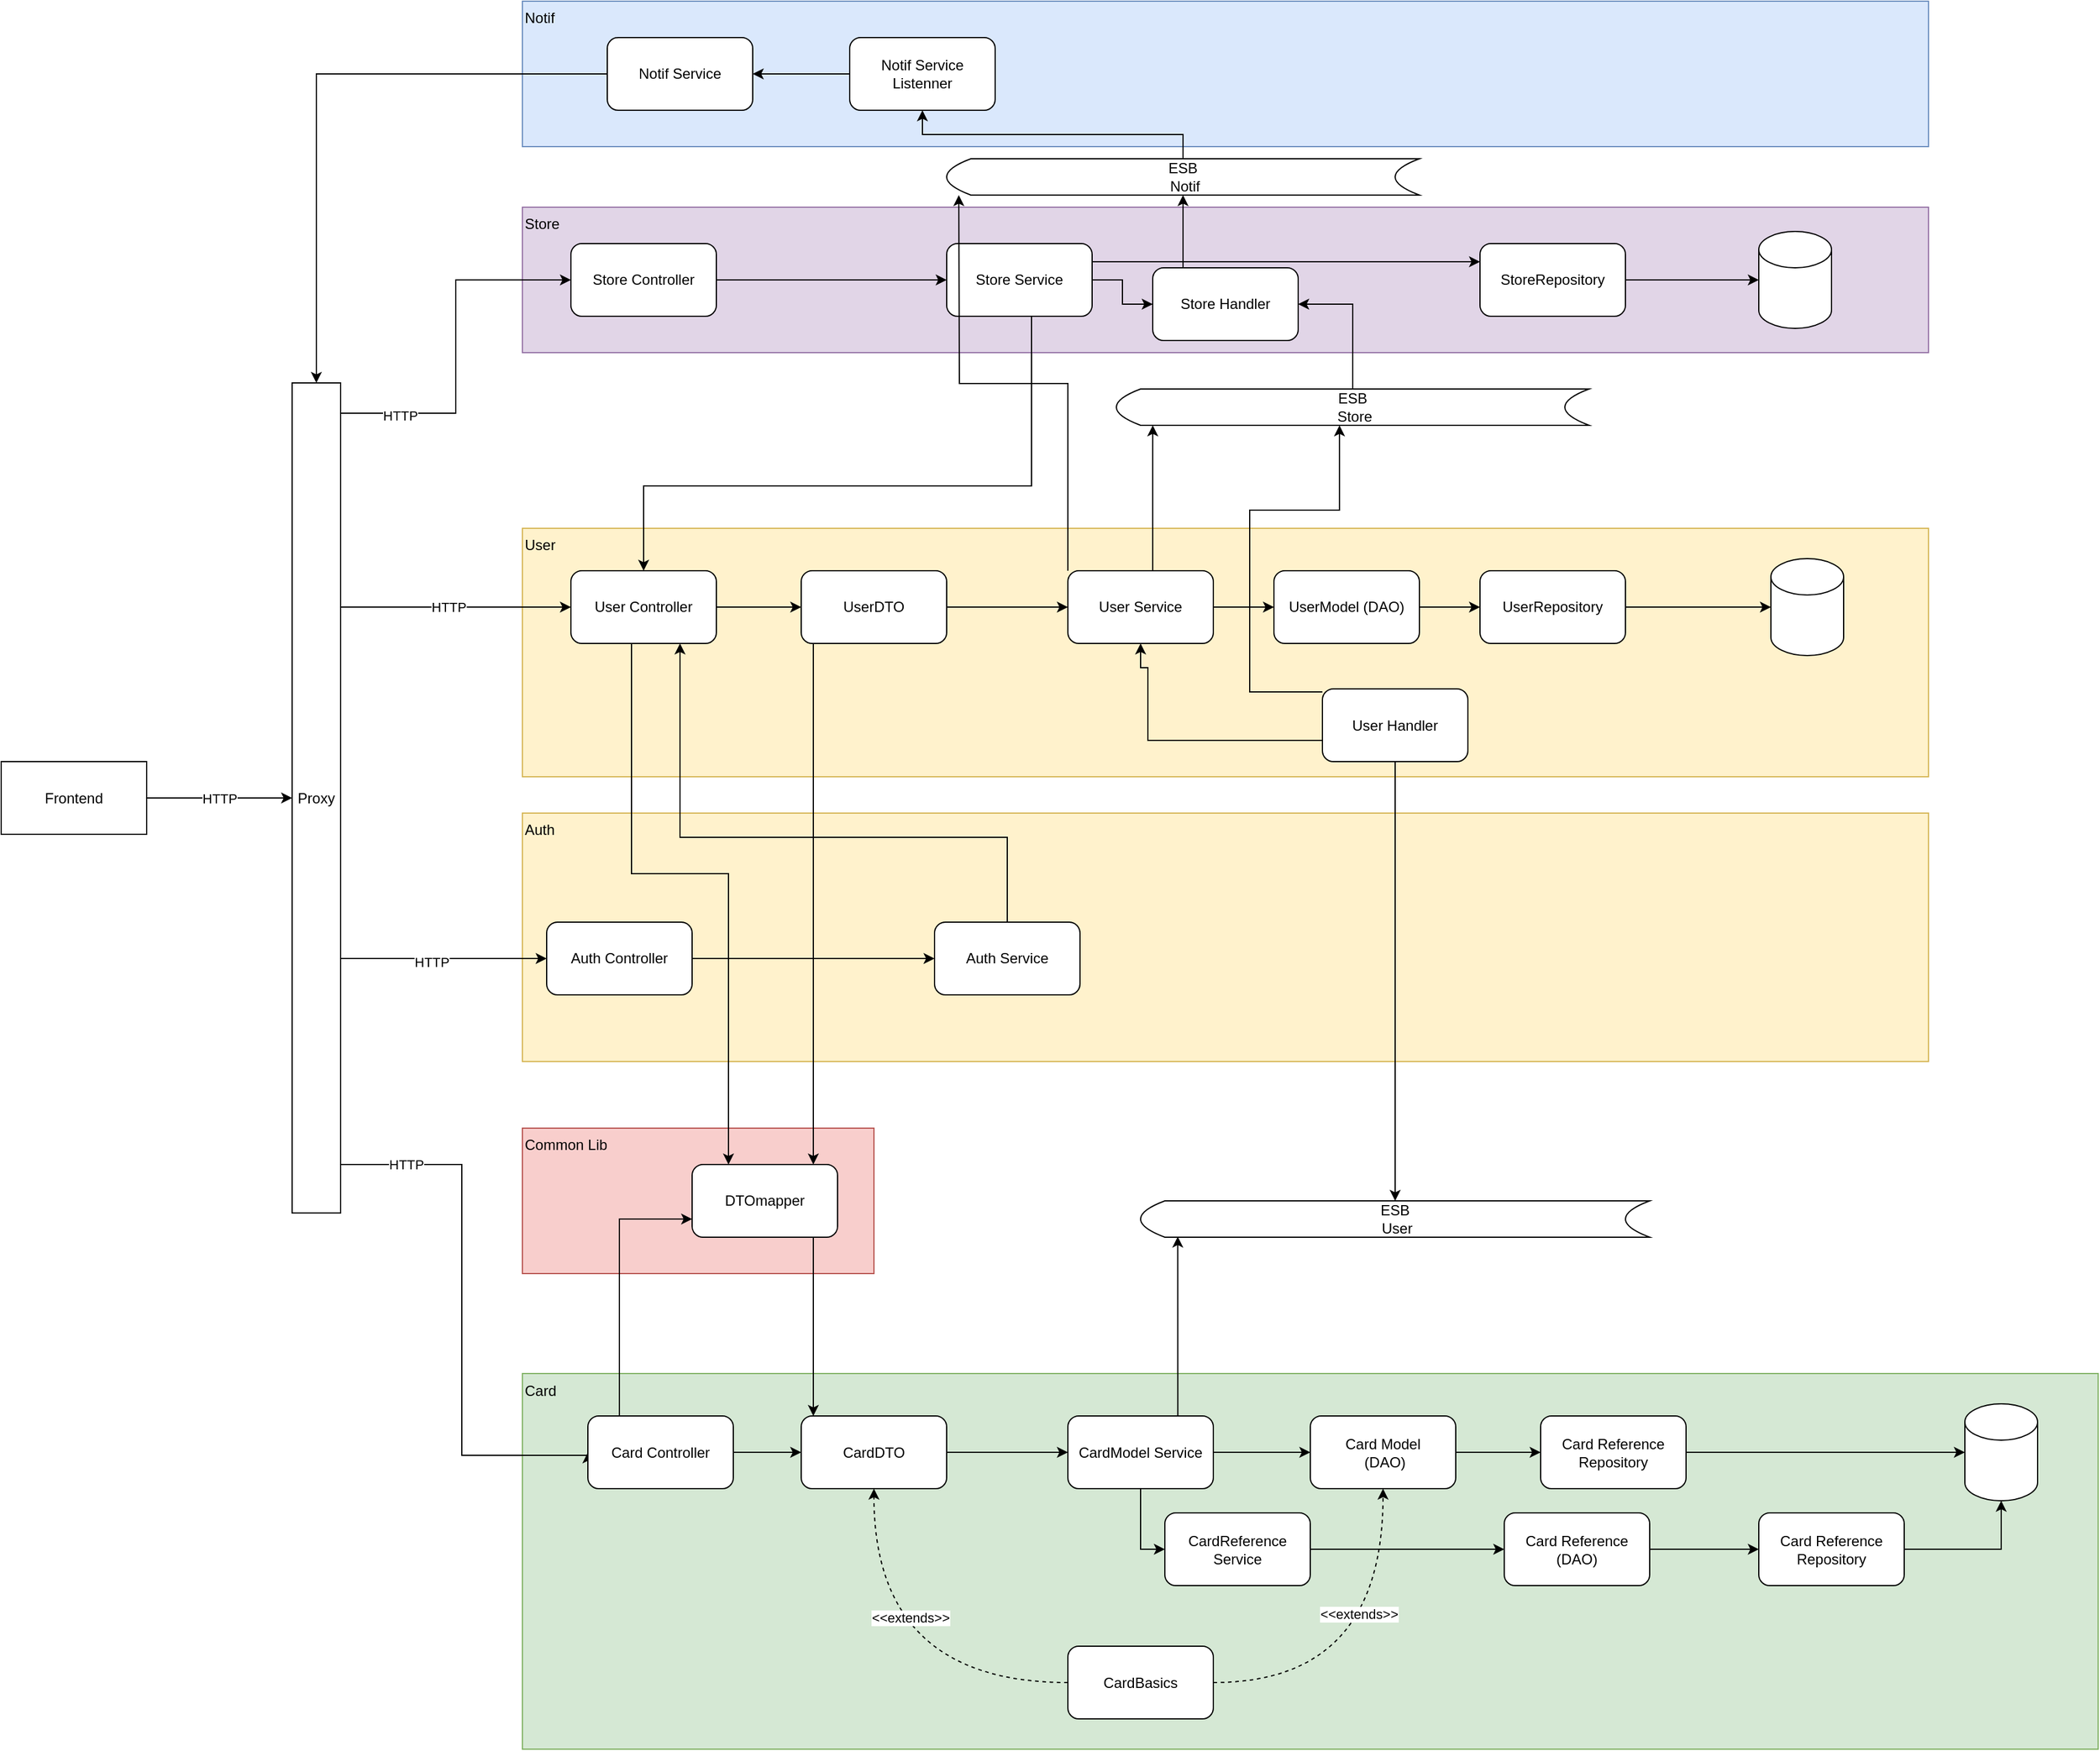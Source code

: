 <mxfile version="22.0.5" type="device">
  <diagram name="Page-1" id="tD17L8M0d384xoB9ihxO">
    <mxGraphModel dx="2532" dy="2163" grid="1" gridSize="10" guides="1" tooltips="1" connect="1" arrows="1" fold="1" page="1" pageScale="1" pageWidth="827" pageHeight="1169" math="0" shadow="0">
      <root>
        <mxCell id="0" />
        <mxCell id="1" parent="0" />
        <mxCell id="bNZZNQLA3KYNwP-jMkyL-111" value="&lt;div&gt;Notif&lt;/div&gt;&lt;div&gt;&lt;br&gt;&lt;/div&gt;" style="rounded=0;whiteSpace=wrap;html=1;fillColor=#dae8fc;strokeColor=#6c8ebf;align=left;verticalAlign=top;" vertex="1" parent="1">
          <mxGeometry x="240" y="-120" width="1160" height="120" as="geometry" />
        </mxCell>
        <mxCell id="bNZZNQLA3KYNwP-jMkyL-101" value="Auth" style="rounded=0;whiteSpace=wrap;html=1;fillColor=#fff2cc;strokeColor=#d6b656;verticalAlign=top;align=left;" vertex="1" parent="1">
          <mxGeometry x="240" y="550" width="1160" height="205" as="geometry" />
        </mxCell>
        <mxCell id="bNZZNQLA3KYNwP-jMkyL-94" value="&lt;div&gt;Common Lib&lt;br&gt;&lt;/div&gt;" style="rounded=0;whiteSpace=wrap;html=1;fillColor=#f8cecc;strokeColor=#b85450;align=left;verticalAlign=top;" vertex="1" parent="1">
          <mxGeometry x="240" y="810" width="290" height="120" as="geometry" />
        </mxCell>
        <mxCell id="bNZZNQLA3KYNwP-jMkyL-81" value="Card" style="rounded=0;whiteSpace=wrap;html=1;fillColor=#d5e8d4;strokeColor=#82b366;verticalAlign=top;align=left;" vertex="1" parent="1">
          <mxGeometry x="240" y="1012.5" width="1300" height="310" as="geometry" />
        </mxCell>
        <mxCell id="bNZZNQLA3KYNwP-jMkyL-80" value="User" style="rounded=0;whiteSpace=wrap;html=1;fillColor=#fff2cc;strokeColor=#d6b656;verticalAlign=top;align=left;" vertex="1" parent="1">
          <mxGeometry x="240" y="315" width="1160" height="205" as="geometry" />
        </mxCell>
        <mxCell id="bNZZNQLA3KYNwP-jMkyL-79" value="Store" style="rounded=0;whiteSpace=wrap;html=1;fillColor=#e1d5e7;strokeColor=#9673a6;align=left;verticalAlign=top;" vertex="1" parent="1">
          <mxGeometry x="240" y="50" width="1160" height="120" as="geometry" />
        </mxCell>
        <mxCell id="oYR7RIJHGrGza35LKqYx-52" style="edgeStyle=orthogonalEdgeStyle;rounded=0;orthogonalLoop=1;jettySize=auto;html=1;" parent="1" source="oYR7RIJHGrGza35LKqYx-4" target="oYR7RIJHGrGza35LKqYx-36" edge="1">
          <mxGeometry relative="1" as="geometry" />
        </mxCell>
        <mxCell id="bNZZNQLA3KYNwP-jMkyL-89" style="edgeStyle=orthogonalEdgeStyle;rounded=0;orthogonalLoop=1;jettySize=auto;html=1;entryX=0.077;entryY=1;entryDx=0;entryDy=0;entryPerimeter=0;" edge="1" parent="1" source="oYR7RIJHGrGza35LKqYx-4" target="bNZZNQLA3KYNwP-jMkyL-82">
          <mxGeometry relative="1" as="geometry">
            <Array as="points">
              <mxPoint x="760" y="250" />
              <mxPoint x="760" y="250" />
            </Array>
          </mxGeometry>
        </mxCell>
        <mxCell id="oYR7RIJHGrGza35LKqYx-4" value="&lt;div&gt;User Service&lt;/div&gt;" style="rounded=1;whiteSpace=wrap;html=1;" parent="1" vertex="1">
          <mxGeometry x="690" y="350" width="120" height="60" as="geometry" />
        </mxCell>
        <mxCell id="bNZZNQLA3KYNwP-jMkyL-36" style="edgeStyle=orthogonalEdgeStyle;rounded=0;orthogonalLoop=1;jettySize=auto;html=1;entryX=0;entryY=0.5;entryDx=0;entryDy=0;" edge="1" parent="1" source="oYR7RIJHGrGza35LKqYx-6" target="bNZZNQLA3KYNwP-jMkyL-23">
          <mxGeometry relative="1" as="geometry" />
        </mxCell>
        <mxCell id="oYR7RIJHGrGza35LKqYx-6" value="&lt;div&gt;CardReference Service&lt;/div&gt;" style="rounded=1;whiteSpace=wrap;html=1;" parent="1" vertex="1">
          <mxGeometry x="770" y="1127.5" width="120" height="60" as="geometry" />
        </mxCell>
        <mxCell id="bNZZNQLA3KYNwP-jMkyL-98" style="edgeStyle=orthogonalEdgeStyle;rounded=0;orthogonalLoop=1;jettySize=auto;html=1;entryX=0;entryY=0.5;entryDx=0;entryDy=0;" edge="1" parent="1" source="oYR7RIJHGrGza35LKqYx-27" target="bNZZNQLA3KYNwP-jMkyL-50">
          <mxGeometry relative="1" as="geometry">
            <Array as="points">
              <mxPoint x="185" y="220" />
              <mxPoint x="185" y="110" />
            </Array>
          </mxGeometry>
        </mxCell>
        <mxCell id="bNZZNQLA3KYNwP-jMkyL-110" value="&lt;div&gt;HTTP&lt;/div&gt;" style="edgeLabel;html=1;align=center;verticalAlign=middle;resizable=0;points=[];" vertex="1" connectable="0" parent="bNZZNQLA3KYNwP-jMkyL-98">
          <mxGeometry x="-0.672" y="-2" relative="1" as="geometry">
            <mxPoint as="offset" />
          </mxGeometry>
        </mxCell>
        <mxCell id="bNZZNQLA3KYNwP-jMkyL-99" style="edgeStyle=orthogonalEdgeStyle;rounded=0;orthogonalLoop=1;jettySize=auto;html=1;entryX=0;entryY=0.5;entryDx=0;entryDy=0;" edge="1" parent="1" source="oYR7RIJHGrGza35LKqYx-27" target="oYR7RIJHGrGza35LKqYx-30">
          <mxGeometry relative="1" as="geometry">
            <Array as="points">
              <mxPoint x="140" y="380" />
              <mxPoint x="140" y="380" />
            </Array>
          </mxGeometry>
        </mxCell>
        <mxCell id="bNZZNQLA3KYNwP-jMkyL-109" value="HTTP" style="edgeLabel;html=1;align=center;verticalAlign=middle;resizable=0;points=[];" vertex="1" connectable="0" parent="bNZZNQLA3KYNwP-jMkyL-99">
          <mxGeometry x="-0.061" relative="1" as="geometry">
            <mxPoint as="offset" />
          </mxGeometry>
        </mxCell>
        <mxCell id="bNZZNQLA3KYNwP-jMkyL-100" value="HTTP" style="edgeStyle=orthogonalEdgeStyle;rounded=0;orthogonalLoop=1;jettySize=auto;html=1;entryX=0;entryY=0.5;entryDx=0;entryDy=0;" edge="1" parent="1" source="oYR7RIJHGrGza35LKqYx-27" target="oYR7RIJHGrGza35LKqYx-32">
          <mxGeometry x="-0.761" relative="1" as="geometry">
            <Array as="points">
              <mxPoint x="190" y="840" />
              <mxPoint x="190" y="1080" />
              <mxPoint x="294" y="1080" />
            </Array>
            <mxPoint as="offset" />
          </mxGeometry>
        </mxCell>
        <mxCell id="bNZZNQLA3KYNwP-jMkyL-106" style="edgeStyle=orthogonalEdgeStyle;rounded=0;orthogonalLoop=1;jettySize=auto;html=1;entryX=0;entryY=0.5;entryDx=0;entryDy=0;" edge="1" parent="1" source="oYR7RIJHGrGza35LKqYx-27" target="bNZZNQLA3KYNwP-jMkyL-102">
          <mxGeometry relative="1" as="geometry">
            <Array as="points">
              <mxPoint x="140" y="670" />
              <mxPoint x="140" y="670" />
            </Array>
          </mxGeometry>
        </mxCell>
        <mxCell id="bNZZNQLA3KYNwP-jMkyL-108" value="HTTP" style="edgeLabel;html=1;align=center;verticalAlign=middle;resizable=0;points=[];" vertex="1" connectable="0" parent="bNZZNQLA3KYNwP-jMkyL-106">
          <mxGeometry x="-0.115" y="-3" relative="1" as="geometry">
            <mxPoint as="offset" />
          </mxGeometry>
        </mxCell>
        <mxCell id="oYR7RIJHGrGza35LKqYx-27" value="Proxy" style="rounded=0;whiteSpace=wrap;html=1;" parent="1" vertex="1">
          <mxGeometry x="50" y="195" width="40" height="685" as="geometry" />
        </mxCell>
        <mxCell id="bNZZNQLA3KYNwP-jMkyL-6" style="edgeStyle=orthogonalEdgeStyle;rounded=0;orthogonalLoop=1;jettySize=auto;html=1;entryX=0;entryY=0.5;entryDx=0;entryDy=0;" edge="1" parent="1" source="oYR7RIJHGrGza35LKqYx-30" target="bNZZNQLA3KYNwP-jMkyL-2">
          <mxGeometry relative="1" as="geometry" />
        </mxCell>
        <mxCell id="bNZZNQLA3KYNwP-jMkyL-43" style="edgeStyle=orthogonalEdgeStyle;rounded=0;orthogonalLoop=1;jettySize=auto;html=1;entryX=0.25;entryY=0;entryDx=0;entryDy=0;" edge="1" parent="1" source="oYR7RIJHGrGza35LKqYx-30" target="bNZZNQLA3KYNwP-jMkyL-41">
          <mxGeometry relative="1" as="geometry">
            <Array as="points">
              <mxPoint x="330" y="600" />
              <mxPoint x="410" y="600" />
            </Array>
          </mxGeometry>
        </mxCell>
        <mxCell id="oYR7RIJHGrGza35LKqYx-30" value="User Controller" style="rounded=1;whiteSpace=wrap;html=1;" parent="1" vertex="1">
          <mxGeometry x="280" y="350" width="120" height="60" as="geometry" />
        </mxCell>
        <mxCell id="bNZZNQLA3KYNwP-jMkyL-32" style="edgeStyle=orthogonalEdgeStyle;rounded=0;orthogonalLoop=1;jettySize=auto;html=1;entryX=0;entryY=0.5;entryDx=0;entryDy=0;" edge="1" parent="1" source="oYR7RIJHGrGza35LKqYx-32" target="bNZZNQLA3KYNwP-jMkyL-4">
          <mxGeometry relative="1" as="geometry" />
        </mxCell>
        <mxCell id="bNZZNQLA3KYNwP-jMkyL-42" style="edgeStyle=orthogonalEdgeStyle;rounded=0;orthogonalLoop=1;jettySize=auto;html=1;entryX=0;entryY=0.75;entryDx=0;entryDy=0;" edge="1" parent="1" source="oYR7RIJHGrGza35LKqYx-32" target="bNZZNQLA3KYNwP-jMkyL-41">
          <mxGeometry relative="1" as="geometry">
            <Array as="points">
              <mxPoint x="320" y="885" />
            </Array>
          </mxGeometry>
        </mxCell>
        <mxCell id="oYR7RIJHGrGza35LKqYx-32" value="&lt;div&gt;Card Controller&lt;br&gt;&lt;/div&gt;" style="rounded=1;whiteSpace=wrap;html=1;" parent="1" vertex="1">
          <mxGeometry x="294" y="1047.5" width="120" height="60" as="geometry" />
        </mxCell>
        <mxCell id="bNZZNQLA3KYNwP-jMkyL-16" style="edgeStyle=orthogonalEdgeStyle;rounded=0;orthogonalLoop=1;jettySize=auto;html=1;entryX=0;entryY=0.5;entryDx=0;entryDy=0;" edge="1" parent="1" source="oYR7RIJHGrGza35LKqYx-36" target="bNZZNQLA3KYNwP-jMkyL-15">
          <mxGeometry relative="1" as="geometry" />
        </mxCell>
        <mxCell id="oYR7RIJHGrGza35LKqYx-36" value="&lt;div&gt;UserModel (DAO)&lt;br&gt;&lt;/div&gt;" style="rounded=1;whiteSpace=wrap;html=1;" parent="1" vertex="1">
          <mxGeometry x="860" y="350" width="120" height="60" as="geometry" />
        </mxCell>
        <mxCell id="bNZZNQLA3KYNwP-jMkyL-39" style="edgeStyle=orthogonalEdgeStyle;rounded=0;orthogonalLoop=1;jettySize=auto;html=1;" edge="1" parent="1" source="oYR7RIJHGrGza35LKqYx-38" target="bNZZNQLA3KYNwP-jMkyL-38">
          <mxGeometry relative="1" as="geometry" />
        </mxCell>
        <mxCell id="oYR7RIJHGrGza35LKqYx-38" value="&lt;div&gt;Card Model&lt;/div&gt;&amp;nbsp;(DAO)" style="rounded=1;whiteSpace=wrap;html=1;" parent="1" vertex="1">
          <mxGeometry x="890" y="1047.5" width="120" height="60" as="geometry" />
        </mxCell>
        <mxCell id="bNZZNQLA3KYNwP-jMkyL-7" style="edgeStyle=orthogonalEdgeStyle;rounded=0;orthogonalLoop=1;jettySize=auto;html=1;" edge="1" parent="1" source="bNZZNQLA3KYNwP-jMkyL-2" target="oYR7RIJHGrGza35LKqYx-4">
          <mxGeometry relative="1" as="geometry" />
        </mxCell>
        <mxCell id="bNZZNQLA3KYNwP-jMkyL-107" style="edgeStyle=orthogonalEdgeStyle;rounded=0;orthogonalLoop=1;jettySize=auto;html=1;" edge="1" parent="1" source="bNZZNQLA3KYNwP-jMkyL-2" target="bNZZNQLA3KYNwP-jMkyL-41">
          <mxGeometry relative="1" as="geometry">
            <Array as="points">
              <mxPoint x="480" y="520" />
              <mxPoint x="480" y="520" />
            </Array>
          </mxGeometry>
        </mxCell>
        <mxCell id="bNZZNQLA3KYNwP-jMkyL-2" value="UserDTO" style="rounded=1;whiteSpace=wrap;html=1;" vertex="1" parent="1">
          <mxGeometry x="470" y="350" width="120" height="60" as="geometry" />
        </mxCell>
        <mxCell id="bNZZNQLA3KYNwP-jMkyL-33" style="edgeStyle=orthogonalEdgeStyle;rounded=0;orthogonalLoop=1;jettySize=auto;html=1;entryX=0;entryY=0.5;entryDx=0;entryDy=0;" edge="1" parent="1" source="bNZZNQLA3KYNwP-jMkyL-4" target="bNZZNQLA3KYNwP-jMkyL-28">
          <mxGeometry relative="1" as="geometry" />
        </mxCell>
        <mxCell id="bNZZNQLA3KYNwP-jMkyL-4" value="&lt;div&gt;CardDTO&lt;br&gt;&lt;/div&gt;" style="rounded=1;whiteSpace=wrap;html=1;" vertex="1" parent="1">
          <mxGeometry x="470" y="1047.5" width="120" height="60" as="geometry" />
        </mxCell>
        <mxCell id="bNZZNQLA3KYNwP-jMkyL-15" value="UserRepository" style="rounded=1;whiteSpace=wrap;html=1;" vertex="1" parent="1">
          <mxGeometry x="1030" y="350" width="120" height="60" as="geometry" />
        </mxCell>
        <mxCell id="bNZZNQLA3KYNwP-jMkyL-24" value="&amp;lt;&amp;lt;extends&amp;gt;&amp;gt;" style="edgeStyle=orthogonalEdgeStyle;orthogonalLoop=1;jettySize=auto;html=1;entryX=0.5;entryY=1;entryDx=0;entryDy=0;dashed=1;curved=1;" edge="1" parent="1" source="bNZZNQLA3KYNwP-jMkyL-20" target="bNZZNQLA3KYNwP-jMkyL-4">
          <mxGeometry x="0.333" y="-30" relative="1" as="geometry">
            <mxPoint as="offset" />
          </mxGeometry>
        </mxCell>
        <mxCell id="bNZZNQLA3KYNwP-jMkyL-25" value="&amp;lt;&amp;lt;extends&amp;gt;&amp;gt;" style="edgeStyle=orthogonalEdgeStyle;orthogonalLoop=1;jettySize=auto;html=1;entryX=0.5;entryY=1;entryDx=0;entryDy=0;dashed=1;strokeColor=default;curved=1;" edge="1" parent="1" source="bNZZNQLA3KYNwP-jMkyL-20" target="oYR7RIJHGrGza35LKqYx-38">
          <mxGeometry x="0.31" y="20" relative="1" as="geometry">
            <mxPoint as="offset" />
          </mxGeometry>
        </mxCell>
        <mxCell id="bNZZNQLA3KYNwP-jMkyL-20" value="&lt;div&gt;CardBasics&lt;br&gt;&lt;/div&gt;" style="rounded=1;whiteSpace=wrap;html=1;" vertex="1" parent="1">
          <mxGeometry x="690" y="1237.5" width="120" height="60" as="geometry" />
        </mxCell>
        <mxCell id="bNZZNQLA3KYNwP-jMkyL-37" style="edgeStyle=orthogonalEdgeStyle;rounded=0;orthogonalLoop=1;jettySize=auto;html=1;entryX=0;entryY=0.5;entryDx=0;entryDy=0;" edge="1" parent="1" source="bNZZNQLA3KYNwP-jMkyL-23" target="bNZZNQLA3KYNwP-jMkyL-29">
          <mxGeometry relative="1" as="geometry" />
        </mxCell>
        <mxCell id="bNZZNQLA3KYNwP-jMkyL-23" value="&lt;div&gt;Card Reference (DAO)&lt;br&gt;&lt;/div&gt;" style="rounded=1;whiteSpace=wrap;html=1;" vertex="1" parent="1">
          <mxGeometry x="1050" y="1127.5" width="120" height="60" as="geometry" />
        </mxCell>
        <mxCell id="bNZZNQLA3KYNwP-jMkyL-34" style="edgeStyle=orthogonalEdgeStyle;rounded=0;orthogonalLoop=1;jettySize=auto;html=1;entryX=0;entryY=0.5;entryDx=0;entryDy=0;" edge="1" parent="1" source="bNZZNQLA3KYNwP-jMkyL-28" target="oYR7RIJHGrGza35LKqYx-38">
          <mxGeometry relative="1" as="geometry" />
        </mxCell>
        <mxCell id="bNZZNQLA3KYNwP-jMkyL-35" style="edgeStyle=orthogonalEdgeStyle;rounded=0;orthogonalLoop=1;jettySize=auto;html=1;entryX=0;entryY=0.5;entryDx=0;entryDy=0;" edge="1" parent="1" source="bNZZNQLA3KYNwP-jMkyL-28" target="oYR7RIJHGrGza35LKqYx-6">
          <mxGeometry relative="1" as="geometry" />
        </mxCell>
        <mxCell id="bNZZNQLA3KYNwP-jMkyL-87" style="edgeStyle=orthogonalEdgeStyle;rounded=0;orthogonalLoop=1;jettySize=auto;html=1;entryX=0.472;entryY=1;entryDx=0;entryDy=0;entryPerimeter=0;" edge="1" parent="1" source="bNZZNQLA3KYNwP-jMkyL-124" target="bNZZNQLA3KYNwP-jMkyL-82">
          <mxGeometry relative="1" as="geometry">
            <Array as="points">
              <mxPoint x="840" y="450" />
              <mxPoint x="840" y="300" />
              <mxPoint x="914" y="300" />
            </Array>
          </mxGeometry>
        </mxCell>
        <mxCell id="bNZZNQLA3KYNwP-jMkyL-28" value="&lt;div&gt;CardModel Service&lt;/div&gt;" style="rounded=1;whiteSpace=wrap;html=1;" vertex="1" parent="1">
          <mxGeometry x="690" y="1047.5" width="120" height="60" as="geometry" />
        </mxCell>
        <mxCell id="bNZZNQLA3KYNwP-jMkyL-29" value="&lt;div&gt;Card Reference Repository&lt;br&gt;&lt;/div&gt;" style="rounded=1;whiteSpace=wrap;html=1;" vertex="1" parent="1">
          <mxGeometry x="1260" y="1127.5" width="120" height="60" as="geometry" />
        </mxCell>
        <mxCell id="bNZZNQLA3KYNwP-jMkyL-38" value="&lt;div&gt;Card Reference Repository&lt;br&gt;&lt;/div&gt;" style="rounded=1;whiteSpace=wrap;html=1;" vertex="1" parent="1">
          <mxGeometry x="1080" y="1047.5" width="120" height="60" as="geometry" />
        </mxCell>
        <mxCell id="bNZZNQLA3KYNwP-jMkyL-93" style="edgeStyle=orthogonalEdgeStyle;rounded=0;orthogonalLoop=1;jettySize=auto;html=1;" edge="1" parent="1" source="bNZZNQLA3KYNwP-jMkyL-41" target="bNZZNQLA3KYNwP-jMkyL-4">
          <mxGeometry relative="1" as="geometry">
            <Array as="points">
              <mxPoint x="480" y="950" />
              <mxPoint x="480" y="950" />
            </Array>
          </mxGeometry>
        </mxCell>
        <mxCell id="bNZZNQLA3KYNwP-jMkyL-41" value="&lt;div&gt;DTOmapper&lt;br&gt;&lt;/div&gt;" style="rounded=1;whiteSpace=wrap;html=1;" vertex="1" parent="1">
          <mxGeometry x="380" y="840" width="120" height="60" as="geometry" />
        </mxCell>
        <mxCell id="bNZZNQLA3KYNwP-jMkyL-57" style="edgeStyle=orthogonalEdgeStyle;rounded=0;orthogonalLoop=1;jettySize=auto;html=1;exitX=1;exitY=0.25;exitDx=0;exitDy=0;entryX=0;entryY=0.25;entryDx=0;entryDy=0;" edge="1" parent="1" source="bNZZNQLA3KYNwP-jMkyL-48" target="bNZZNQLA3KYNwP-jMkyL-55">
          <mxGeometry relative="1" as="geometry" />
        </mxCell>
        <mxCell id="bNZZNQLA3KYNwP-jMkyL-92" style="edgeStyle=orthogonalEdgeStyle;rounded=0;orthogonalLoop=1;jettySize=auto;html=1;entryX=0.5;entryY=0;entryDx=0;entryDy=0;" edge="1" parent="1" source="bNZZNQLA3KYNwP-jMkyL-48" target="oYR7RIJHGrGza35LKqYx-30">
          <mxGeometry relative="1" as="geometry">
            <Array as="points">
              <mxPoint x="660" y="280" />
              <mxPoint x="340" y="280" />
            </Array>
          </mxGeometry>
        </mxCell>
        <mxCell id="bNZZNQLA3KYNwP-jMkyL-130" style="edgeStyle=orthogonalEdgeStyle;rounded=0;orthogonalLoop=1;jettySize=auto;html=1;entryX=0;entryY=0.5;entryDx=0;entryDy=0;" edge="1" parent="1" source="bNZZNQLA3KYNwP-jMkyL-48" target="bNZZNQLA3KYNwP-jMkyL-119">
          <mxGeometry relative="1" as="geometry" />
        </mxCell>
        <mxCell id="bNZZNQLA3KYNwP-jMkyL-48" value="&lt;div&gt;Store Service&lt;/div&gt;" style="rounded=1;whiteSpace=wrap;html=1;" vertex="1" parent="1">
          <mxGeometry x="590" y="80" width="120" height="60" as="geometry" />
        </mxCell>
        <mxCell id="bNZZNQLA3KYNwP-jMkyL-56" style="edgeStyle=orthogonalEdgeStyle;rounded=0;orthogonalLoop=1;jettySize=auto;html=1;entryX=0;entryY=0.5;entryDx=0;entryDy=0;" edge="1" parent="1" source="bNZZNQLA3KYNwP-jMkyL-50" target="bNZZNQLA3KYNwP-jMkyL-48">
          <mxGeometry relative="1" as="geometry">
            <mxPoint x="610" y="110" as="targetPoint" />
          </mxGeometry>
        </mxCell>
        <mxCell id="bNZZNQLA3KYNwP-jMkyL-50" value="Store Controller" style="rounded=1;whiteSpace=wrap;html=1;" vertex="1" parent="1">
          <mxGeometry x="280" y="80" width="120" height="60" as="geometry" />
        </mxCell>
        <mxCell id="bNZZNQLA3KYNwP-jMkyL-72" style="edgeStyle=orthogonalEdgeStyle;rounded=0;orthogonalLoop=1;jettySize=auto;html=1;" edge="1" parent="1" source="bNZZNQLA3KYNwP-jMkyL-55" target="bNZZNQLA3KYNwP-jMkyL-71">
          <mxGeometry relative="1" as="geometry" />
        </mxCell>
        <mxCell id="bNZZNQLA3KYNwP-jMkyL-55" value="StoreRepository" style="rounded=1;whiteSpace=wrap;html=1;" vertex="1" parent="1">
          <mxGeometry x="1030" y="80" width="120" height="60" as="geometry" />
        </mxCell>
        <mxCell id="bNZZNQLA3KYNwP-jMkyL-71" value="" style="shape=cylinder3;whiteSpace=wrap;html=1;boundedLbl=1;backgroundOutline=1;size=15;" vertex="1" parent="1">
          <mxGeometry x="1260" y="70" width="60" height="80" as="geometry" />
        </mxCell>
        <mxCell id="bNZZNQLA3KYNwP-jMkyL-73" value="" style="shape=cylinder3;whiteSpace=wrap;html=1;boundedLbl=1;backgroundOutline=1;size=15;" vertex="1" parent="1">
          <mxGeometry x="1270" y="340" width="60" height="80" as="geometry" />
        </mxCell>
        <mxCell id="bNZZNQLA3KYNwP-jMkyL-74" style="edgeStyle=orthogonalEdgeStyle;rounded=0;orthogonalLoop=1;jettySize=auto;html=1;entryX=0;entryY=0.5;entryDx=0;entryDy=0;entryPerimeter=0;" edge="1" parent="1" source="bNZZNQLA3KYNwP-jMkyL-15" target="bNZZNQLA3KYNwP-jMkyL-73">
          <mxGeometry relative="1" as="geometry" />
        </mxCell>
        <mxCell id="bNZZNQLA3KYNwP-jMkyL-75" value="" style="shape=cylinder3;whiteSpace=wrap;html=1;boundedLbl=1;backgroundOutline=1;size=15;" vertex="1" parent="1">
          <mxGeometry x="1430" y="1037.5" width="60" height="80" as="geometry" />
        </mxCell>
        <mxCell id="bNZZNQLA3KYNwP-jMkyL-76" style="edgeStyle=orthogonalEdgeStyle;rounded=0;orthogonalLoop=1;jettySize=auto;html=1;entryX=0;entryY=0.5;entryDx=0;entryDy=0;entryPerimeter=0;" edge="1" parent="1" source="bNZZNQLA3KYNwP-jMkyL-38" target="bNZZNQLA3KYNwP-jMkyL-75">
          <mxGeometry relative="1" as="geometry" />
        </mxCell>
        <mxCell id="bNZZNQLA3KYNwP-jMkyL-77" style="edgeStyle=orthogonalEdgeStyle;rounded=0;orthogonalLoop=1;jettySize=auto;html=1;entryX=0.5;entryY=1;entryDx=0;entryDy=0;entryPerimeter=0;" edge="1" parent="1" source="bNZZNQLA3KYNwP-jMkyL-29" target="bNZZNQLA3KYNwP-jMkyL-75">
          <mxGeometry relative="1" as="geometry" />
        </mxCell>
        <mxCell id="bNZZNQLA3KYNwP-jMkyL-129" style="edgeStyle=orthogonalEdgeStyle;rounded=0;orthogonalLoop=1;jettySize=auto;html=1;entryX=1;entryY=0.5;entryDx=0;entryDy=0;" edge="1" parent="1" source="bNZZNQLA3KYNwP-jMkyL-82" target="bNZZNQLA3KYNwP-jMkyL-119">
          <mxGeometry relative="1" as="geometry" />
        </mxCell>
        <mxCell id="bNZZNQLA3KYNwP-jMkyL-82" value="&lt;div&gt;ESB&lt;/div&gt;&amp;nbsp;Store" style="shape=dataStorage;whiteSpace=wrap;html=1;fixedSize=1;rotation=0;" vertex="1" parent="1">
          <mxGeometry x="730" y="200" width="390" height="30" as="geometry" />
        </mxCell>
        <mxCell id="bNZZNQLA3KYNwP-jMkyL-97" value="HTTP" style="edgeStyle=orthogonalEdgeStyle;rounded=0;orthogonalLoop=1;jettySize=auto;html=1;entryX=0;entryY=0.5;entryDx=0;entryDy=0;" edge="1" parent="1" source="bNZZNQLA3KYNwP-jMkyL-96" target="oYR7RIJHGrGza35LKqYx-27">
          <mxGeometry relative="1" as="geometry" />
        </mxCell>
        <mxCell id="bNZZNQLA3KYNwP-jMkyL-96" value="Frontend" style="rounded=0;whiteSpace=wrap;html=1;" vertex="1" parent="1">
          <mxGeometry x="-190" y="507.5" width="120" height="60" as="geometry" />
        </mxCell>
        <mxCell id="bNZZNQLA3KYNwP-jMkyL-105" style="edgeStyle=orthogonalEdgeStyle;rounded=0;orthogonalLoop=1;jettySize=auto;html=1;entryX=0;entryY=0.5;entryDx=0;entryDy=0;" edge="1" parent="1" source="bNZZNQLA3KYNwP-jMkyL-102" target="bNZZNQLA3KYNwP-jMkyL-103">
          <mxGeometry relative="1" as="geometry" />
        </mxCell>
        <mxCell id="bNZZNQLA3KYNwP-jMkyL-102" value="Auth Controller" style="rounded=1;whiteSpace=wrap;html=1;" vertex="1" parent="1">
          <mxGeometry x="260" y="640" width="120" height="60" as="geometry" />
        </mxCell>
        <mxCell id="bNZZNQLA3KYNwP-jMkyL-104" style="edgeStyle=orthogonalEdgeStyle;rounded=0;orthogonalLoop=1;jettySize=auto;html=1;" edge="1" parent="1" source="bNZZNQLA3KYNwP-jMkyL-103">
          <mxGeometry relative="1" as="geometry">
            <mxPoint x="370" y="410" as="targetPoint" />
            <Array as="points">
              <mxPoint x="520" y="570" />
              <mxPoint x="370" y="570" />
              <mxPoint x="370" y="410" />
            </Array>
          </mxGeometry>
        </mxCell>
        <mxCell id="bNZZNQLA3KYNwP-jMkyL-103" value="Auth Service" style="rounded=1;whiteSpace=wrap;html=1;" vertex="1" parent="1">
          <mxGeometry x="580" y="640" width="120" height="60" as="geometry" />
        </mxCell>
        <mxCell id="bNZZNQLA3KYNwP-jMkyL-115" style="edgeStyle=orthogonalEdgeStyle;rounded=0;orthogonalLoop=1;jettySize=auto;html=1;" edge="1" parent="1" source="bNZZNQLA3KYNwP-jMkyL-112" target="oYR7RIJHGrGza35LKqYx-27">
          <mxGeometry relative="1" as="geometry" />
        </mxCell>
        <mxCell id="bNZZNQLA3KYNwP-jMkyL-112" value="Notif Service" style="rounded=1;whiteSpace=wrap;html=1;" vertex="1" parent="1">
          <mxGeometry x="310" y="-90" width="120" height="60" as="geometry" />
        </mxCell>
        <mxCell id="bNZZNQLA3KYNwP-jMkyL-117" style="edgeStyle=orthogonalEdgeStyle;rounded=0;orthogonalLoop=1;jettySize=auto;html=1;entryX=0.5;entryY=1;entryDx=0;entryDy=0;" edge="1" parent="1" source="bNZZNQLA3KYNwP-jMkyL-114" target="bNZZNQLA3KYNwP-jMkyL-116">
          <mxGeometry relative="1" as="geometry" />
        </mxCell>
        <mxCell id="bNZZNQLA3KYNwP-jMkyL-114" value="&lt;div&gt;ESB&lt;/div&gt;&lt;div&gt;&amp;nbsp;Notif&lt;/div&gt;" style="shape=dataStorage;whiteSpace=wrap;html=1;fixedSize=1;rotation=0;" vertex="1" parent="1">
          <mxGeometry x="590" y="10" width="390" height="30" as="geometry" />
        </mxCell>
        <mxCell id="bNZZNQLA3KYNwP-jMkyL-118" style="edgeStyle=orthogonalEdgeStyle;rounded=0;orthogonalLoop=1;jettySize=auto;html=1;entryX=1;entryY=0.5;entryDx=0;entryDy=0;" edge="1" parent="1" source="bNZZNQLA3KYNwP-jMkyL-116" target="bNZZNQLA3KYNwP-jMkyL-112">
          <mxGeometry relative="1" as="geometry" />
        </mxCell>
        <mxCell id="bNZZNQLA3KYNwP-jMkyL-116" value="Notif Service Listenner" style="rounded=1;whiteSpace=wrap;html=1;" vertex="1" parent="1">
          <mxGeometry x="510" y="-90" width="120" height="60" as="geometry" />
        </mxCell>
        <mxCell id="bNZZNQLA3KYNwP-jMkyL-121" style="edgeStyle=orthogonalEdgeStyle;rounded=0;orthogonalLoop=1;jettySize=auto;html=1;entryX=0.5;entryY=1;entryDx=0;entryDy=0;" edge="1" parent="1" source="bNZZNQLA3KYNwP-jMkyL-119" target="bNZZNQLA3KYNwP-jMkyL-114">
          <mxGeometry relative="1" as="geometry">
            <Array as="points">
              <mxPoint x="785" y="60" />
            </Array>
          </mxGeometry>
        </mxCell>
        <mxCell id="bNZZNQLA3KYNwP-jMkyL-119" value="Store Handler" style="rounded=1;whiteSpace=wrap;html=1;" vertex="1" parent="1">
          <mxGeometry x="760" y="100" width="120" height="60" as="geometry" />
        </mxCell>
        <mxCell id="bNZZNQLA3KYNwP-jMkyL-131" style="edgeStyle=orthogonalEdgeStyle;rounded=0;orthogonalLoop=1;jettySize=auto;html=1;entryX=0.5;entryY=1;entryDx=0;entryDy=0;" edge="1" parent="1" target="oYR7RIJHGrGza35LKqYx-4">
          <mxGeometry relative="1" as="geometry">
            <mxPoint x="905.0" y="457.5" as="sourcePoint" />
            <mxPoint x="755.0" y="390" as="targetPoint" />
            <Array as="points">
              <mxPoint x="905" y="490" />
              <mxPoint x="756" y="490" />
              <mxPoint x="756" y="430" />
              <mxPoint x="750" y="430" />
            </Array>
          </mxGeometry>
        </mxCell>
        <mxCell id="bNZZNQLA3KYNwP-jMkyL-135" style="edgeStyle=orthogonalEdgeStyle;rounded=0;orthogonalLoop=1;jettySize=auto;html=1;" edge="1" parent="1" source="bNZZNQLA3KYNwP-jMkyL-124" target="bNZZNQLA3KYNwP-jMkyL-86">
          <mxGeometry relative="1" as="geometry" />
        </mxCell>
        <mxCell id="bNZZNQLA3KYNwP-jMkyL-124" value="User Handler" style="rounded=1;whiteSpace=wrap;html=1;" vertex="1" parent="1">
          <mxGeometry x="900" y="447.5" width="120" height="60" as="geometry" />
        </mxCell>
        <mxCell id="bNZZNQLA3KYNwP-jMkyL-132" value="" style="edgeStyle=orthogonalEdgeStyle;rounded=0;orthogonalLoop=1;jettySize=auto;html=1;entryX=0.073;entryY=0.983;entryDx=0;entryDy=0;entryPerimeter=0;" edge="1" parent="1" target="bNZZNQLA3KYNwP-jMkyL-86">
          <mxGeometry relative="1" as="geometry">
            <mxPoint x="725.0" y="1047.5" as="sourcePoint" />
            <mxPoint x="900" y="493" as="targetPoint" />
            <Array as="points">
              <mxPoint x="781" y="1048" />
            </Array>
          </mxGeometry>
        </mxCell>
        <mxCell id="bNZZNQLA3KYNwP-jMkyL-86" value="&lt;div&gt;ESB&lt;/div&gt;&amp;nbsp;User" style="shape=dataStorage;whiteSpace=wrap;html=1;fixedSize=1;rotation=0;" vertex="1" parent="1">
          <mxGeometry x="750" y="870" width="420" height="30" as="geometry" />
        </mxCell>
        <mxCell id="bNZZNQLA3KYNwP-jMkyL-137" style="edgeStyle=orthogonalEdgeStyle;rounded=0;orthogonalLoop=1;jettySize=auto;html=1;exitX=0;exitY=0;exitDx=0;exitDy=0;entryX=0.2;entryY=1.025;entryDx=0;entryDy=0;entryPerimeter=0;" edge="1" parent="1" source="oYR7RIJHGrGza35LKqYx-4">
          <mxGeometry relative="1" as="geometry">
            <mxPoint x="730.0" y="359.25" as="sourcePoint" />
            <mxPoint x="600.0" y="40" as="targetPoint" />
          </mxGeometry>
        </mxCell>
      </root>
    </mxGraphModel>
  </diagram>
</mxfile>
